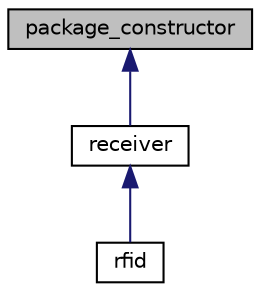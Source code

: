 digraph "package_constructor"
{
 // LATEX_PDF_SIZE
  edge [fontname="Helvetica",fontsize="10",labelfontname="Helvetica",labelfontsize="10"];
  node [fontname="Helvetica",fontsize="10",shape=record];
  Node1 [label="package_constructor",height=0.2,width=0.4,color="black", fillcolor="grey75", style="filled", fontcolor="black",tooltip="This component stores the bits received from the decoder and groups them into 26 data bits + 6 mask b..."];
  Node1 -> Node2 [dir="back",color="midnightblue",fontsize="10",style="solid",fontname="Helvetica"];
  Node2 [label="receiver",height=0.2,width=0.4,color="black", fillcolor="white", style="filled",URL="$classreceiver.html",tooltip="This component receives the encoded data from the TAG (DUT), decoding and sending them back to the NI..."];
  Node2 -> Node3 [dir="back",color="midnightblue",fontsize="10",style="solid",fontname="Helvetica"];
  Node3 [label="rfid",height=0.2,width=0.4,color="black", fillcolor="white", style="filled",URL="$classrfid.html",tooltip="Project top level, instantiates the sender, receiver and Avalon Interface."];
}
